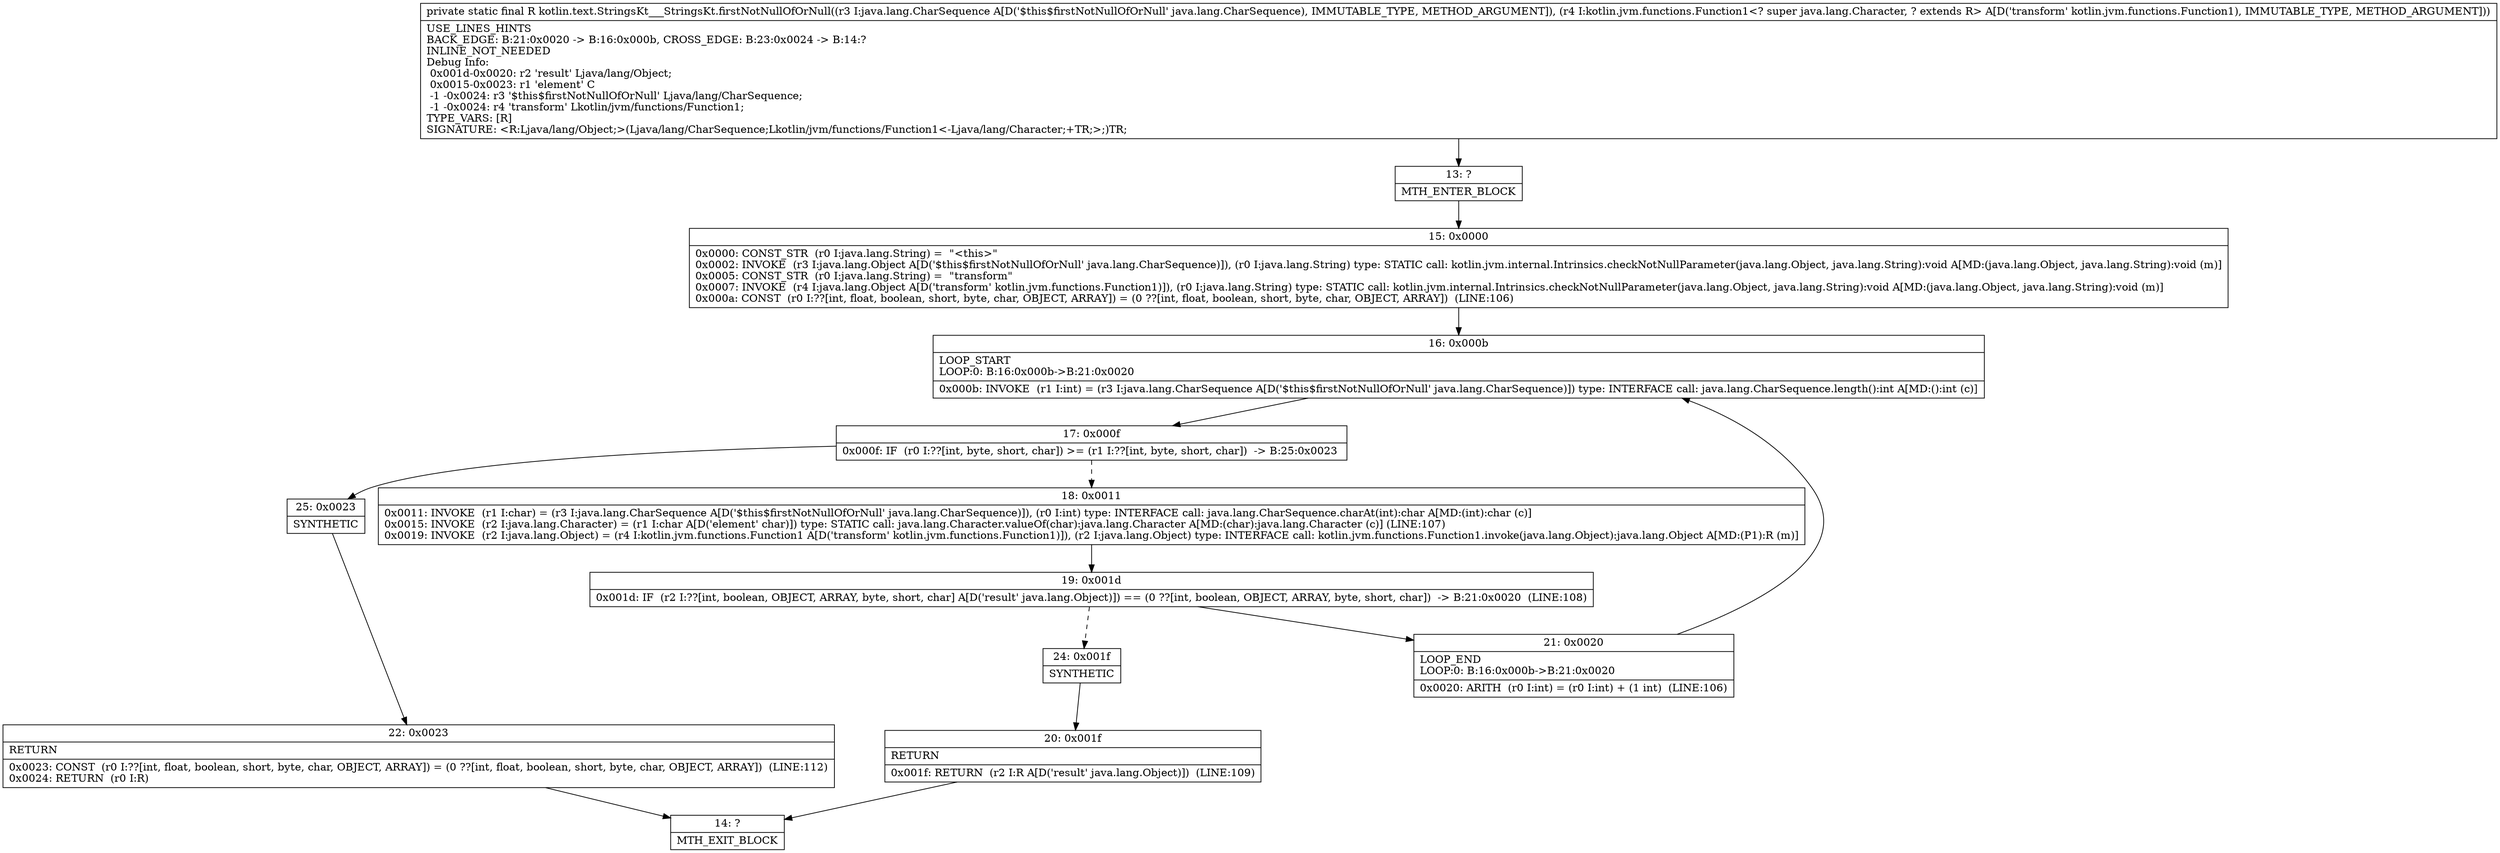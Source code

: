 digraph "CFG forkotlin.text.StringsKt___StringsKt.firstNotNullOfOrNull(Ljava\/lang\/CharSequence;Lkotlin\/jvm\/functions\/Function1;)Ljava\/lang\/Object;" {
Node_13 [shape=record,label="{13\:\ ?|MTH_ENTER_BLOCK\l}"];
Node_15 [shape=record,label="{15\:\ 0x0000|0x0000: CONST_STR  (r0 I:java.lang.String) =  \"\<this\>\" \l0x0002: INVOKE  (r3 I:java.lang.Object A[D('$this$firstNotNullOfOrNull' java.lang.CharSequence)]), (r0 I:java.lang.String) type: STATIC call: kotlin.jvm.internal.Intrinsics.checkNotNullParameter(java.lang.Object, java.lang.String):void A[MD:(java.lang.Object, java.lang.String):void (m)]\l0x0005: CONST_STR  (r0 I:java.lang.String) =  \"transform\" \l0x0007: INVOKE  (r4 I:java.lang.Object A[D('transform' kotlin.jvm.functions.Function1)]), (r0 I:java.lang.String) type: STATIC call: kotlin.jvm.internal.Intrinsics.checkNotNullParameter(java.lang.Object, java.lang.String):void A[MD:(java.lang.Object, java.lang.String):void (m)]\l0x000a: CONST  (r0 I:??[int, float, boolean, short, byte, char, OBJECT, ARRAY]) = (0 ??[int, float, boolean, short, byte, char, OBJECT, ARRAY])  (LINE:106)\l}"];
Node_16 [shape=record,label="{16\:\ 0x000b|LOOP_START\lLOOP:0: B:16:0x000b\-\>B:21:0x0020\l|0x000b: INVOKE  (r1 I:int) = (r3 I:java.lang.CharSequence A[D('$this$firstNotNullOfOrNull' java.lang.CharSequence)]) type: INTERFACE call: java.lang.CharSequence.length():int A[MD:():int (c)]\l}"];
Node_17 [shape=record,label="{17\:\ 0x000f|0x000f: IF  (r0 I:??[int, byte, short, char]) \>= (r1 I:??[int, byte, short, char])  \-\> B:25:0x0023 \l}"];
Node_18 [shape=record,label="{18\:\ 0x0011|0x0011: INVOKE  (r1 I:char) = (r3 I:java.lang.CharSequence A[D('$this$firstNotNullOfOrNull' java.lang.CharSequence)]), (r0 I:int) type: INTERFACE call: java.lang.CharSequence.charAt(int):char A[MD:(int):char (c)]\l0x0015: INVOKE  (r2 I:java.lang.Character) = (r1 I:char A[D('element' char)]) type: STATIC call: java.lang.Character.valueOf(char):java.lang.Character A[MD:(char):java.lang.Character (c)] (LINE:107)\l0x0019: INVOKE  (r2 I:java.lang.Object) = (r4 I:kotlin.jvm.functions.Function1 A[D('transform' kotlin.jvm.functions.Function1)]), (r2 I:java.lang.Object) type: INTERFACE call: kotlin.jvm.functions.Function1.invoke(java.lang.Object):java.lang.Object A[MD:(P1):R (m)]\l}"];
Node_19 [shape=record,label="{19\:\ 0x001d|0x001d: IF  (r2 I:??[int, boolean, OBJECT, ARRAY, byte, short, char] A[D('result' java.lang.Object)]) == (0 ??[int, boolean, OBJECT, ARRAY, byte, short, char])  \-\> B:21:0x0020  (LINE:108)\l}"];
Node_21 [shape=record,label="{21\:\ 0x0020|LOOP_END\lLOOP:0: B:16:0x000b\-\>B:21:0x0020\l|0x0020: ARITH  (r0 I:int) = (r0 I:int) + (1 int)  (LINE:106)\l}"];
Node_24 [shape=record,label="{24\:\ 0x001f|SYNTHETIC\l}"];
Node_20 [shape=record,label="{20\:\ 0x001f|RETURN\l|0x001f: RETURN  (r2 I:R A[D('result' java.lang.Object)])  (LINE:109)\l}"];
Node_14 [shape=record,label="{14\:\ ?|MTH_EXIT_BLOCK\l}"];
Node_25 [shape=record,label="{25\:\ 0x0023|SYNTHETIC\l}"];
Node_22 [shape=record,label="{22\:\ 0x0023|RETURN\l|0x0023: CONST  (r0 I:??[int, float, boolean, short, byte, char, OBJECT, ARRAY]) = (0 ??[int, float, boolean, short, byte, char, OBJECT, ARRAY])  (LINE:112)\l0x0024: RETURN  (r0 I:R) \l}"];
MethodNode[shape=record,label="{private static final R kotlin.text.StringsKt___StringsKt.firstNotNullOfOrNull((r3 I:java.lang.CharSequence A[D('$this$firstNotNullOfOrNull' java.lang.CharSequence), IMMUTABLE_TYPE, METHOD_ARGUMENT]), (r4 I:kotlin.jvm.functions.Function1\<? super java.lang.Character, ? extends R\> A[D('transform' kotlin.jvm.functions.Function1), IMMUTABLE_TYPE, METHOD_ARGUMENT]))  | USE_LINES_HINTS\lBACK_EDGE: B:21:0x0020 \-\> B:16:0x000b, CROSS_EDGE: B:23:0x0024 \-\> B:14:?\lINLINE_NOT_NEEDED\lDebug Info:\l  0x001d\-0x0020: r2 'result' Ljava\/lang\/Object;\l  0x0015\-0x0023: r1 'element' C\l  \-1 \-0x0024: r3 '$this$firstNotNullOfOrNull' Ljava\/lang\/CharSequence;\l  \-1 \-0x0024: r4 'transform' Lkotlin\/jvm\/functions\/Function1;\lTYPE_VARS: [R]\lSIGNATURE: \<R:Ljava\/lang\/Object;\>(Ljava\/lang\/CharSequence;Lkotlin\/jvm\/functions\/Function1\<\-Ljava\/lang\/Character;+TR;\>;)TR;\l}"];
MethodNode -> Node_13;Node_13 -> Node_15;
Node_15 -> Node_16;
Node_16 -> Node_17;
Node_17 -> Node_18[style=dashed];
Node_17 -> Node_25;
Node_18 -> Node_19;
Node_19 -> Node_21;
Node_19 -> Node_24[style=dashed];
Node_21 -> Node_16;
Node_24 -> Node_20;
Node_20 -> Node_14;
Node_25 -> Node_22;
Node_22 -> Node_14;
}

